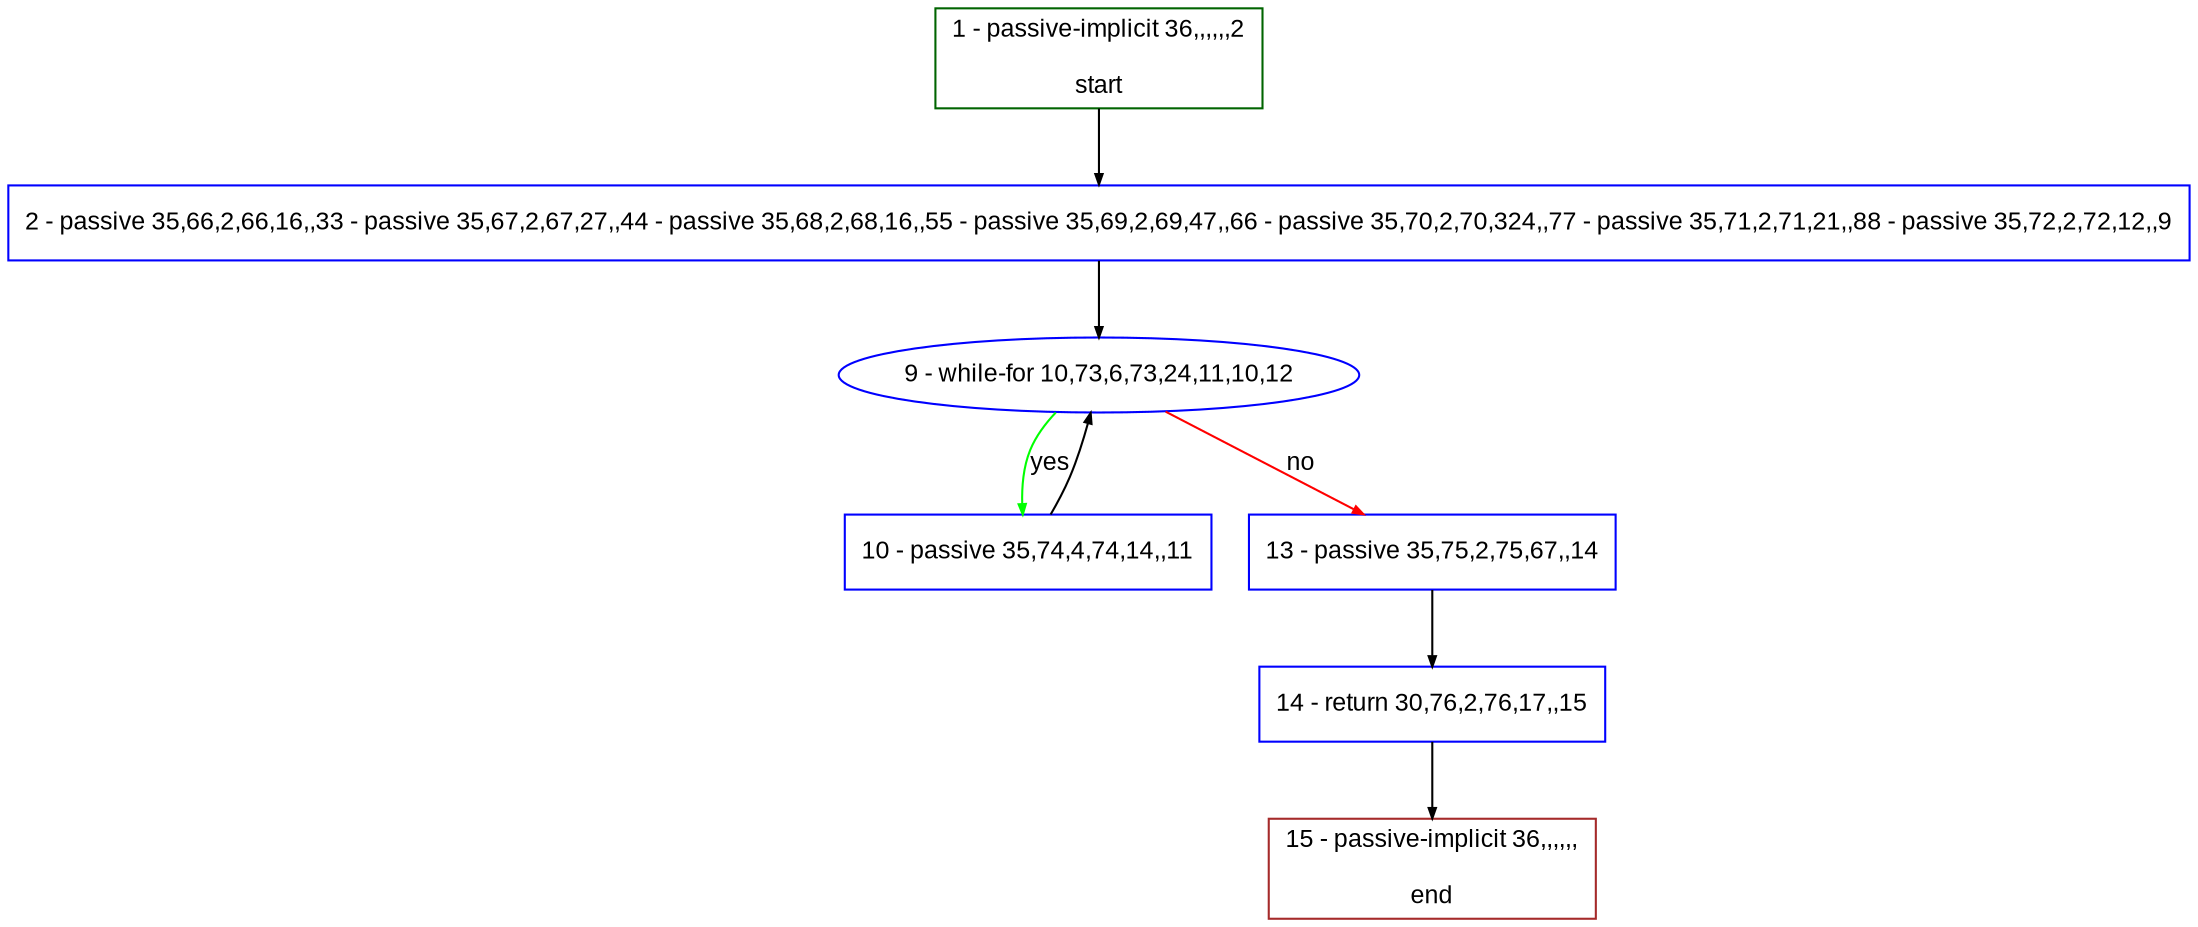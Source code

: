 digraph "" {
  graph [pack="true", label="", fontsize="12", packmode="clust", fontname="Arial", fillcolor="#FFFFCC", bgcolor="white", style="rounded,filled", compound="true"];
  node [node_initialized="no", label="", color="grey", fontsize="12", fillcolor="white", fontname="Arial", style="filled", shape="rectangle", compound="true", fixedsize="false"];
  edge [fontcolor="black", arrowhead="normal", arrowtail="none", arrowsize="0.5", ltail="", label="", color="black", fontsize="12", lhead="", fontname="Arial", dir="forward", compound="true"];
  __N1 [label="2 - passive 35,66,2,66,16,,33 - passive 35,67,2,67,27,,44 - passive 35,68,2,68,16,,55 - passive 35,69,2,69,47,,66 - passive 35,70,2,70,324,,77 - passive 35,71,2,71,21,,88 - passive 35,72,2,72,12,,9", color="#0000ff", fillcolor="#ffffff", style="filled", shape="box"];
  __N2 [label="1 - passive-implicit 36,,,,,,2\n\nstart", color="#006400", fillcolor="#ffffff", style="filled", shape="box"];
  __N3 [label="9 - while-for 10,73,6,73,24,11,10,12", color="#0000ff", fillcolor="#ffffff", style="filled", shape="oval"];
  __N4 [label="10 - passive 35,74,4,74,14,,11", color="#0000ff", fillcolor="#ffffff", style="filled", shape="box"];
  __N5 [label="13 - passive 35,75,2,75,67,,14", color="#0000ff", fillcolor="#ffffff", style="filled", shape="box"];
  __N6 [label="14 - return 30,76,2,76,17,,15", color="#0000ff", fillcolor="#ffffff", style="filled", shape="box"];
  __N7 [label="15 - passive-implicit 36,,,,,,\n\nend", color="#a52a2a", fillcolor="#ffffff", style="filled", shape="box"];
  __N2 -> __N1 [arrowhead="normal", arrowtail="none", color="#000000", label="", dir="forward"];
  __N1 -> __N3 [arrowhead="normal", arrowtail="none", color="#000000", label="", dir="forward"];
  __N3 -> __N4 [arrowhead="normal", arrowtail="none", color="#00ff00", label="yes", dir="forward"];
  __N4 -> __N3 [arrowhead="normal", arrowtail="none", color="#000000", label="", dir="forward"];
  __N3 -> __N5 [arrowhead="normal", arrowtail="none", color="#ff0000", label="no", dir="forward"];
  __N5 -> __N6 [arrowhead="normal", arrowtail="none", color="#000000", label="", dir="forward"];
  __N6 -> __N7 [arrowhead="normal", arrowtail="none", color="#000000", label="", dir="forward"];
}
